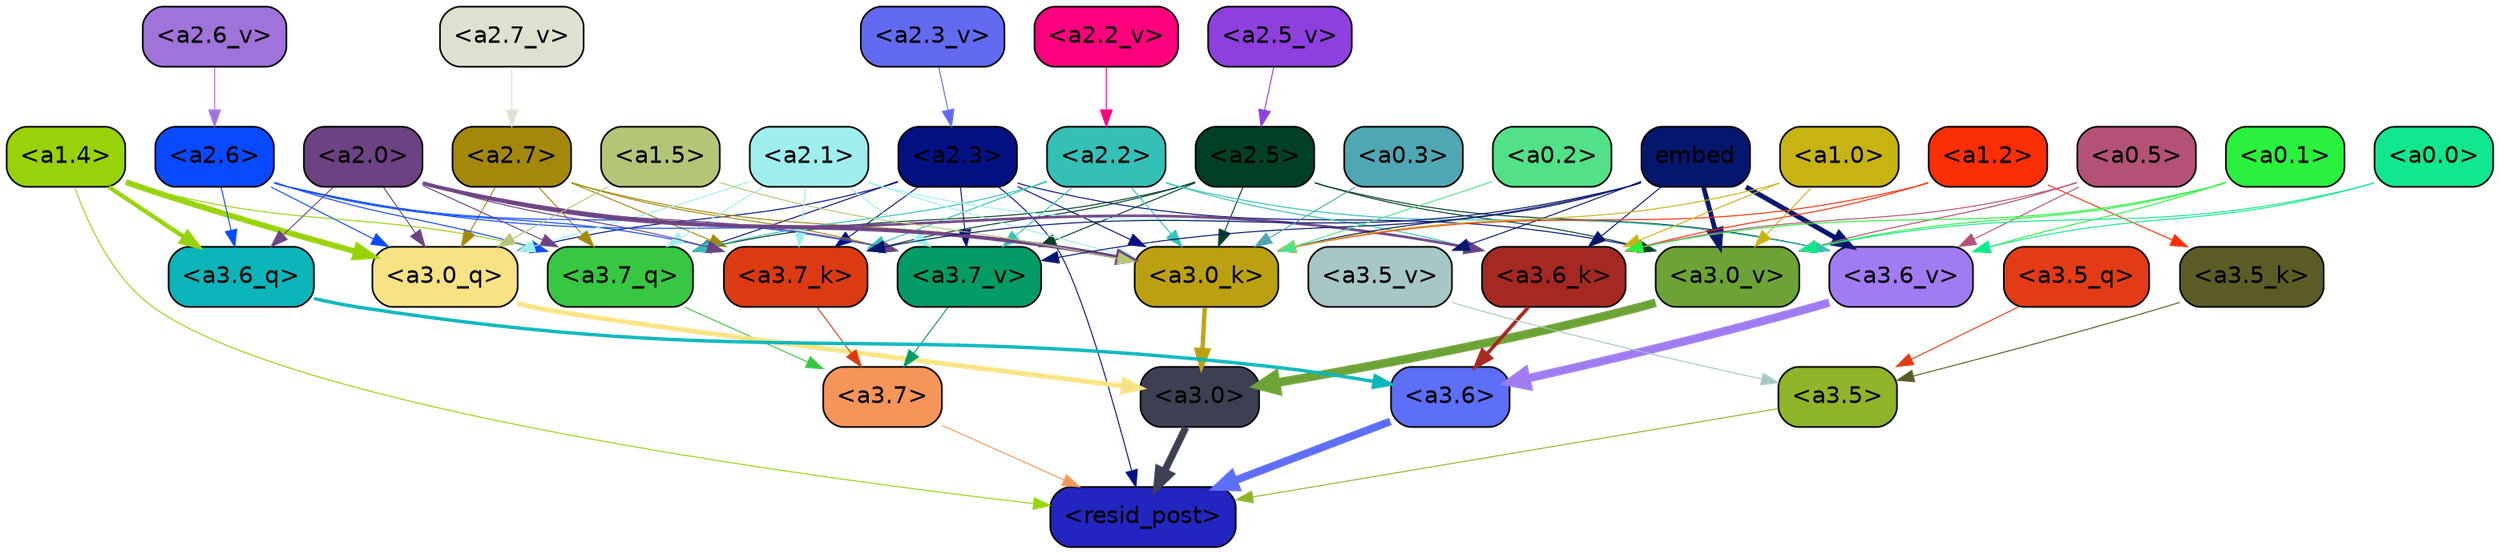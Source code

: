 strict digraph "" {
	graph [bgcolor=transparent,
		layout=dot,
		overlap=false,
		splines=true
	];
	"<a3.7>"	[color=black,
		fillcolor="#f69559",
		fontname=Helvetica,
		shape=box,
		style="filled, rounded"];
	"<resid_post>"	[color=black,
		fillcolor="#2225bf",
		fontname=Helvetica,
		shape=box,
		style="filled, rounded"];
	"<a3.7>" -> "<resid_post>"	[color="#f69559",
		penwidth=0.6];
	"<a3.6>"	[color=black,
		fillcolor="#5d6ef7",
		fontname=Helvetica,
		shape=box,
		style="filled, rounded"];
	"<a3.6>" -> "<resid_post>"	[color="#5d6ef7",
		penwidth=4.6696330308914185];
	"<a3.5>"	[color=black,
		fillcolor="#8fb429",
		fontname=Helvetica,
		shape=box,
		style="filled, rounded"];
	"<a3.5>" -> "<resid_post>"	[color="#8fb429",
		penwidth=0.6];
	"<a3.0>"	[color=black,
		fillcolor="#3d4052",
		fontname=Helvetica,
		shape=box,
		style="filled, rounded"];
	"<a3.0>" -> "<resid_post>"	[color="#3d4052",
		penwidth=4.282557368278503];
	"<a2.3>"	[color=black,
		fillcolor="#031082",
		fontname=Helvetica,
		shape=box,
		style="filled, rounded"];
	"<a2.3>" -> "<resid_post>"	[color="#031082",
		penwidth=0.6];
	"<a3.7_q>"	[color=black,
		fillcolor="#38c742",
		fontname=Helvetica,
		shape=box,
		style="filled, rounded"];
	"<a2.3>" -> "<a3.7_q>"	[color="#031082",
		penwidth=0.6];
	"<a3.0_q>"	[color=black,
		fillcolor="#f9e283",
		fontname=Helvetica,
		shape=box,
		style="filled, rounded"];
	"<a2.3>" -> "<a3.0_q>"	[color="#031082",
		penwidth=0.6];
	"<a3.7_k>"	[color=black,
		fillcolor="#dc3a12",
		fontname=Helvetica,
		shape=box,
		style="filled, rounded"];
	"<a2.3>" -> "<a3.7_k>"	[color="#031082",
		penwidth=0.6];
	"<a3.0_k>"	[color=black,
		fillcolor="#bba112",
		fontname=Helvetica,
		shape=box,
		style="filled, rounded"];
	"<a2.3>" -> "<a3.0_k>"	[color="#031082",
		penwidth=0.6];
	"<a3.7_v>"	[color=black,
		fillcolor="#049b66",
		fontname=Helvetica,
		shape=box,
		style="filled, rounded"];
	"<a2.3>" -> "<a3.7_v>"	[color="#031082",
		penwidth=0.6];
	"<a3.0_v>"	[color=black,
		fillcolor="#6da336",
		fontname=Helvetica,
		shape=box,
		style="filled, rounded"];
	"<a2.3>" -> "<a3.0_v>"	[color="#031082",
		penwidth=0.6];
	"<a1.4>"	[color=black,
		fillcolor="#98d20a",
		fontname=Helvetica,
		shape=box,
		style="filled, rounded"];
	"<a1.4>" -> "<resid_post>"	[color="#98d20a",
		penwidth=0.6];
	"<a1.4>" -> "<a3.7_q>"	[color="#98d20a",
		penwidth=0.6];
	"<a3.6_q>"	[color=black,
		fillcolor="#0cb5ba",
		fontname=Helvetica,
		shape=box,
		style="filled, rounded"];
	"<a1.4>" -> "<a3.6_q>"	[color="#98d20a",
		penwidth=2.6073555648326874];
	"<a1.4>" -> "<a3.0_q>"	[color="#98d20a",
		penwidth=3.4971605762839317];
	"<a3.7_q>" -> "<a3.7>"	[color="#38c742",
		penwidth=0.6];
	"<a3.6_q>" -> "<a3.6>"	[color="#0cb5ba",
		penwidth=2.03758105635643];
	"<a3.5_q>"	[color=black,
		fillcolor="#e23b16",
		fontname=Helvetica,
		shape=box,
		style="filled, rounded"];
	"<a3.5_q>" -> "<a3.5>"	[color="#e23b16",
		penwidth=0.6];
	"<a3.0_q>" -> "<a3.0>"	[color="#f9e283",
		penwidth=2.8638100624084473];
	"<a3.7_k>" -> "<a3.7>"	[color="#dc3a12",
		penwidth=0.6];
	"<a3.6_k>"	[color=black,
		fillcolor="#a62822",
		fontname=Helvetica,
		shape=box,
		style="filled, rounded"];
	"<a3.6_k>" -> "<a3.6>"	[color="#a62822",
		penwidth=2.174198240041733];
	"<a3.5_k>"	[color=black,
		fillcolor="#5b5c25",
		fontname=Helvetica,
		shape=box,
		style="filled, rounded"];
	"<a3.5_k>" -> "<a3.5>"	[color="#5b5c25",
		penwidth=0.6];
	"<a3.0_k>" -> "<a3.0>"	[color="#bba112",
		penwidth=2.6274144649505615];
	"<a3.7_v>" -> "<a3.7>"	[color="#049b66",
		penwidth=0.6];
	"<a3.6_v>"	[color=black,
		fillcolor="#a17bf2",
		fontname=Helvetica,
		shape=box,
		style="filled, rounded"];
	"<a3.6_v>" -> "<a3.6>"	[color="#a17bf2",
		penwidth=5.002329230308533];
	"<a3.5_v>"	[color=black,
		fillcolor="#a7c6c6",
		fontname=Helvetica,
		shape=box,
		style="filled, rounded"];
	"<a3.5_v>" -> "<a3.5>"	[color="#a7c6c6",
		penwidth=0.6];
	"<a3.0_v>" -> "<a3.0>"	[color="#6da336",
		penwidth=5.188832879066467];
	"<a2.7>"	[color=black,
		fillcolor="#a3880b",
		fontname=Helvetica,
		shape=box,
		style="filled, rounded"];
	"<a2.7>" -> "<a3.7_q>"	[color="#a3880b",
		penwidth=0.6];
	"<a2.7>" -> "<a3.0_q>"	[color="#a3880b",
		penwidth=0.6];
	"<a2.7>" -> "<a3.7_k>"	[color="#a3880b",
		penwidth=0.6];
	"<a2.7>" -> "<a3.0_k>"	[color="#a3880b",
		penwidth=0.6];
	"<a2.7>" -> "<a3.7_v>"	[color="#a3880b",
		penwidth=0.6];
	"<a2.6>"	[color=black,
		fillcolor="#0949ff",
		fontname=Helvetica,
		shape=box,
		style="filled, rounded"];
	"<a2.6>" -> "<a3.7_q>"	[color="#0949ff",
		penwidth=0.6];
	"<a2.6>" -> "<a3.6_q>"	[color="#0949ff",
		penwidth=0.6];
	"<a2.6>" -> "<a3.0_q>"	[color="#0949ff",
		penwidth=0.6];
	"<a2.6>" -> "<a3.7_k>"	[color="#0949ff",
		penwidth=0.6];
	"<a2.6>" -> "<a3.0_k>"	[color="#0949ff",
		penwidth=0.6];
	"<a2.6>" -> "<a3.7_v>"	[color="#0949ff",
		penwidth=0.6];
	"<a2.5>"	[color=black,
		fillcolor="#023f27",
		fontname=Helvetica,
		shape=box,
		style="filled, rounded"];
	"<a2.5>" -> "<a3.7_q>"	[color="#023f27",
		penwidth=0.6];
	"<a2.5>" -> "<a3.7_k>"	[color="#023f27",
		penwidth=0.6];
	"<a2.5>" -> "<a3.0_k>"	[color="#023f27",
		penwidth=0.6];
	"<a2.5>" -> "<a3.7_v>"	[color="#023f27",
		penwidth=0.6];
	"<a2.5>" -> "<a3.6_v>"	[color="#023f27",
		penwidth=0.6];
	"<a2.5>" -> "<a3.0_v>"	[color="#023f27",
		penwidth=0.6];
	"<a2.2>"	[color=black,
		fillcolor="#34c0b7",
		fontname=Helvetica,
		shape=box,
		style="filled, rounded"];
	"<a2.2>" -> "<a3.7_q>"	[color="#34c0b7",
		penwidth=0.6];
	"<a2.2>" -> "<a3.7_k>"	[color="#34c0b7",
		penwidth=0.6];
	"<a2.2>" -> "<a3.6_k>"	[color="#34c0b7",
		penwidth=0.6];
	"<a2.2>" -> "<a3.0_k>"	[color="#34c0b7",
		penwidth=0.6];
	"<a2.2>" -> "<a3.7_v>"	[color="#34c0b7",
		penwidth=0.6];
	"<a2.2>" -> "<a3.6_v>"	[color="#34c0b7",
		penwidth=0.6];
	"<a2.1>"	[color=black,
		fillcolor="#9feeed",
		fontname=Helvetica,
		shape=box,
		style="filled, rounded"];
	"<a2.1>" -> "<a3.7_q>"	[color="#9feeed",
		penwidth=0.6];
	"<a2.1>" -> "<a3.0_q>"	[color="#9feeed",
		penwidth=0.6];
	"<a2.1>" -> "<a3.7_k>"	[color="#9feeed",
		penwidth=0.6];
	"<a2.1>" -> "<a3.6_k>"	[color="#9feeed",
		penwidth=0.6];
	"<a2.1>" -> "<a3.0_k>"	[color="#9feeed",
		penwidth=0.6];
	"<a2.1>" -> "<a3.7_v>"	[color="#9feeed",
		penwidth=0.6];
	"<a2.0>"	[color=black,
		fillcolor="#6c4282",
		fontname=Helvetica,
		shape=box,
		style="filled, rounded"];
	"<a2.0>" -> "<a3.7_q>"	[color="#6c4282",
		penwidth=0.6];
	"<a2.0>" -> "<a3.6_q>"	[color="#6c4282",
		penwidth=0.6];
	"<a2.0>" -> "<a3.0_q>"	[color="#6c4282",
		penwidth=0.6];
	"<a2.0>" -> "<a3.7_k>"	[color="#6c4282",
		penwidth=0.6];
	"<a2.0>" -> "<a3.6_k>"	[color="#6c4282",
		penwidth=1.5568191409111023];
	"<a2.0>" -> "<a3.0_k>"	[color="#6c4282",
		penwidth=2.270527422428131];
	"<a2.0>" -> "<a3.7_v>"	[color="#6c4282",
		penwidth=0.6];
	"<a1.5>"	[color=black,
		fillcolor="#b5c577",
		fontname=Helvetica,
		shape=box,
		style="filled, rounded"];
	"<a1.5>" -> "<a3.0_q>"	[color="#b5c577",
		penwidth=0.6];
	"<a1.5>" -> "<a3.0_k>"	[color="#b5c577",
		penwidth=0.6];
	embed	[color=black,
		fillcolor="#05166d",
		fontname=Helvetica,
		shape=box,
		style="filled, rounded"];
	embed -> "<a3.7_k>"	[color="#05166d",
		penwidth=0.6];
	embed -> "<a3.6_k>"	[color="#05166d",
		penwidth=0.6];
	embed -> "<a3.0_k>"	[color="#05166d",
		penwidth=0.6];
	embed -> "<a3.7_v>"	[color="#05166d",
		penwidth=0.6];
	embed -> "<a3.6_v>"	[color="#05166d",
		penwidth=2.9588699340820312];
	embed -> "<a3.5_v>"	[color="#05166d",
		penwidth=0.6];
	embed -> "<a3.0_v>"	[color="#05166d",
		penwidth=2.8686431646347046];
	"<a1.2>"	[color=black,
		fillcolor="#fc2e06",
		fontname=Helvetica,
		shape=box,
		style="filled, rounded"];
	"<a1.2>" -> "<a3.6_k>"	[color="#fc2e06",
		penwidth=0.6];
	"<a1.2>" -> "<a3.5_k>"	[color="#fc2e06",
		penwidth=0.6];
	"<a1.2>" -> "<a3.0_k>"	[color="#fc2e06",
		penwidth=0.6];
	"<a1.0>"	[color=black,
		fillcolor="#c7b413",
		fontname=Helvetica,
		shape=box,
		style="filled, rounded"];
	"<a1.0>" -> "<a3.6_k>"	[color="#c7b413",
		penwidth=0.6];
	"<a1.0>" -> "<a3.0_k>"	[color="#c7b413",
		penwidth=0.6];
	"<a1.0>" -> "<a3.0_v>"	[color="#c7b413",
		penwidth=0.6];
	"<a0.5>"	[color=black,
		fillcolor="#b35276",
		fontname=Helvetica,
		shape=box,
		style="filled, rounded"];
	"<a0.5>" -> "<a3.6_k>"	[color="#b35276",
		penwidth=0.6];
	"<a0.5>" -> "<a3.6_v>"	[color="#b35276",
		penwidth=0.6];
	"<a0.5>" -> "<a3.0_v>"	[color="#b35276",
		penwidth=0.6421224474906921];
	"<a0.1>"	[color=black,
		fillcolor="#2af13d",
		fontname=Helvetica,
		shape=box,
		style="filled, rounded"];
	"<a0.1>" -> "<a3.6_k>"	[color="#2af13d",
		penwidth=0.6];
	"<a0.1>" -> "<a3.6_v>"	[color="#2af13d",
		penwidth=0.6];
	"<a0.1>" -> "<a3.0_v>"	[color="#2af13d",
		penwidth=0.6];
	"<a0.3>"	[color=black,
		fillcolor="#50a7b4",
		fontname=Helvetica,
		shape=box,
		style="filled, rounded"];
	"<a0.3>" -> "<a3.0_k>"	[color="#50a7b4",
		penwidth=0.6];
	"<a0.2>"	[color=black,
		fillcolor="#52e188",
		fontname=Helvetica,
		shape=box,
		style="filled, rounded"];
	"<a0.2>" -> "<a3.0_k>"	[color="#52e188",
		penwidth=0.6];
	"<a0.0>"	[color=black,
		fillcolor="#11e78e",
		fontname=Helvetica,
		shape=box,
		style="filled, rounded"];
	"<a0.0>" -> "<a3.6_v>"	[color="#11e78e",
		penwidth=0.6];
	"<a0.0>" -> "<a3.0_v>"	[color="#11e78e",
		penwidth=0.6];
	"<a2.7_v>"	[color=black,
		fillcolor="#dde2d0",
		fontname=Helvetica,
		shape=box,
		style="filled, rounded"];
	"<a2.7_v>" -> "<a2.7>"	[color="#dde2d0",
		penwidth=0.6];
	"<a2.6_v>"	[color=black,
		fillcolor="#9f73d9",
		fontname=Helvetica,
		shape=box,
		style="filled, rounded"];
	"<a2.6_v>" -> "<a2.6>"	[color="#9f73d9",
		penwidth=0.6];
	"<a2.5_v>"	[color=black,
		fillcolor="#8e40df",
		fontname=Helvetica,
		shape=box,
		style="filled, rounded"];
	"<a2.5_v>" -> "<a2.5>"	[color="#8e40df",
		penwidth=0.6];
	"<a2.3_v>"	[color=black,
		fillcolor="#626af1",
		fontname=Helvetica,
		shape=box,
		style="filled, rounded"];
	"<a2.3_v>" -> "<a2.3>"	[color="#626af1",
		penwidth=0.6];
	"<a2.2_v>"	[color=black,
		fillcolor="#fe007d",
		fontname=Helvetica,
		shape=box,
		style="filled, rounded"];
	"<a2.2_v>" -> "<a2.2>"	[color="#fe007d",
		penwidth=0.6];
}
